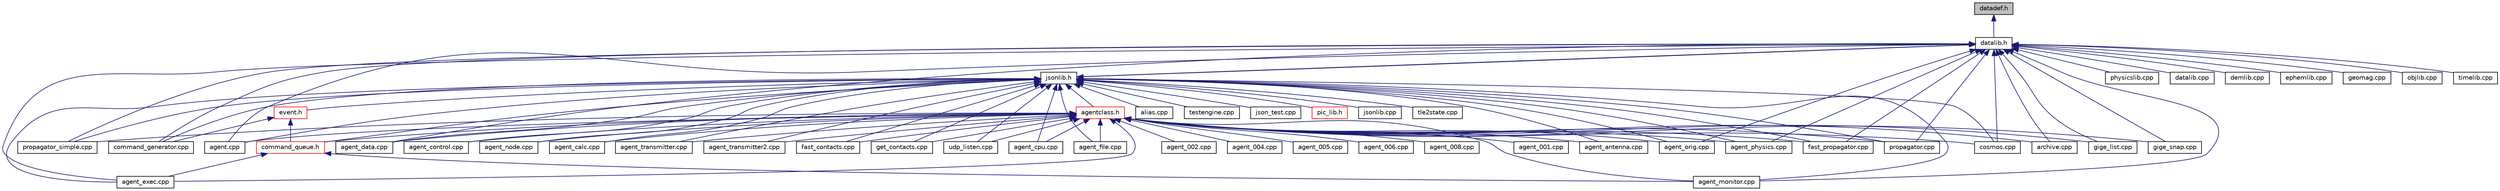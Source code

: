 digraph "datadef.h"
{
 // INTERACTIVE_SVG=YES
  edge [fontname="Helvetica",fontsize="10",labelfontname="Helvetica",labelfontsize="10"];
  node [fontname="Helvetica",fontsize="10",shape=record];
  Node25 [label="datadef.h",height=0.2,width=0.4,color="black", fillcolor="grey75", style="filled", fontcolor="black"];
  Node25 -> Node26 [dir="back",color="midnightblue",fontsize="10",style="solid",fontname="Helvetica"];
  Node26 [label="datalib.h",height=0.2,width=0.4,color="black", fillcolor="white", style="filled",URL="$datalib_8h.html",tooltip="Data Management header file. "];
  Node26 -> Node27 [dir="back",color="midnightblue",fontsize="10",style="solid",fontname="Helvetica"];
  Node27 [label="propagator_simple.cpp",height=0.2,width=0.4,color="black", fillcolor="white", style="filled",URL="$propagator__simple_8cpp.html"];
  Node26 -> Node28 [dir="back",color="midnightblue",fontsize="10",style="solid",fontname="Helvetica"];
  Node28 [label="physicslib.cpp",height=0.2,width=0.4,color="black", fillcolor="white", style="filled",URL="$physicslib_8cpp.html"];
  Node26 -> Node29 [dir="back",color="midnightblue",fontsize="10",style="solid",fontname="Helvetica"];
  Node29 [label="datalib.cpp",height=0.2,width=0.4,color="black", fillcolor="white", style="filled",URL="$datalib_8cpp.html",tooltip="Data support functions. "];
  Node26 -> Node30 [dir="back",color="midnightblue",fontsize="10",style="solid",fontname="Helvetica"];
  Node30 [label="demlib.cpp",height=0.2,width=0.4,color="black", fillcolor="white", style="filled",URL="$demlib_8cpp.html"];
  Node26 -> Node31 [dir="back",color="midnightblue",fontsize="10",style="solid",fontname="Helvetica"];
  Node31 [label="ephemlib.cpp",height=0.2,width=0.4,color="black", fillcolor="white", style="filled",URL="$ephemlib_8cpp.html",tooltip="Ephemeris library source file. "];
  Node26 -> Node32 [dir="back",color="midnightblue",fontsize="10",style="solid",fontname="Helvetica"];
  Node32 [label="geomag.cpp",height=0.2,width=0.4,color="black", fillcolor="white", style="filled",URL="$geomag_8cpp.html"];
  Node26 -> Node33 [dir="back",color="midnightblue",fontsize="10",style="solid",fontname="Helvetica"];
  Node33 [label="jsonlib.h",height=0.2,width=0.4,color="black", fillcolor="white", style="filled",URL="$jsonlib_8h.html",tooltip="JSON Support definitions. "];
  Node33 -> Node34 [dir="back",color="midnightblue",fontsize="10",style="solid",fontname="Helvetica"];
  Node34 [label="agent_calc.cpp",height=0.2,width=0.4,color="black", fillcolor="white", style="filled",URL="$agent__calc_8cpp.html",tooltip="Demonstration calculator Agent. "];
  Node33 -> Node35 [dir="back",color="midnightblue",fontsize="10",style="solid",fontname="Helvetica"];
  Node35 [label="alias.cpp",height=0.2,width=0.4,color="black", fillcolor="white", style="filled",URL="$alias_8cpp.html",tooltip="Example to demonstrate use of cosmos namespace aliases Follow this tutorial for more information tuto..."];
  Node33 -> Node27 [dir="back",color="midnightblue",fontsize="10",style="solid",fontname="Helvetica"];
  Node33 -> Node36 [dir="back",color="midnightblue",fontsize="10",style="solid",fontname="Helvetica"];
  Node36 [label="testengine.cpp",height=0.2,width=0.4,color="black", fillcolor="white", style="filled",URL="$testengine_8cpp.html",tooltip="Command line simulator. "];
  Node33 -> Node37 [dir="back",color="midnightblue",fontsize="10",style="solid",fontname="Helvetica"];
  Node37 [label="json_test.cpp",height=0.2,width=0.4,color="black", fillcolor="white", style="filled",URL="$json__test_8cpp.html"];
  Node33 -> Node38 [dir="back",color="midnightblue",fontsize="10",style="solid",fontname="Helvetica"];
  Node38 [label="agentclass.h",height=0.2,width=0.4,color="red", fillcolor="white", style="filled",URL="$agentclass_8h.html",tooltip="Agent Server and Client header file. "];
  Node38 -> Node39 [dir="back",color="midnightblue",fontsize="10",style="solid",fontname="Helvetica"];
  Node39 [label="agent_001.cpp",height=0.2,width=0.4,color="black", fillcolor="white", style="filled",URL="$agent__001_8cpp.html"];
  Node38 -> Node40 [dir="back",color="midnightblue",fontsize="10",style="solid",fontname="Helvetica"];
  Node40 [label="agent_002.cpp",height=0.2,width=0.4,color="black", fillcolor="white", style="filled",URL="$agent__002_8cpp.html"];
  Node38 -> Node41 [dir="back",color="midnightblue",fontsize="10",style="solid",fontname="Helvetica"];
  Node41 [label="agent_004.cpp",height=0.2,width=0.4,color="black", fillcolor="white", style="filled",URL="$agent__004_8cpp.html"];
  Node38 -> Node42 [dir="back",color="midnightblue",fontsize="10",style="solid",fontname="Helvetica"];
  Node42 [label="agent_005.cpp",height=0.2,width=0.4,color="black", fillcolor="white", style="filled",URL="$agent__005_8cpp.html"];
  Node38 -> Node43 [dir="back",color="midnightblue",fontsize="10",style="solid",fontname="Helvetica"];
  Node43 [label="agent_006.cpp",height=0.2,width=0.4,color="black", fillcolor="white", style="filled",URL="$agent__006_8cpp.html"];
  Node38 -> Node44 [dir="back",color="midnightblue",fontsize="10",style="solid",fontname="Helvetica"];
  Node44 [label="agent_008.cpp",height=0.2,width=0.4,color="black", fillcolor="white", style="filled",URL="$agent__008_8cpp.html"];
  Node38 -> Node34 [dir="back",color="midnightblue",fontsize="10",style="solid",fontname="Helvetica"];
  Node38 -> Node27 [dir="back",color="midnightblue",fontsize="10",style="solid",fontname="Helvetica"];
  Node38 -> Node55 [dir="back",color="midnightblue",fontsize="10",style="solid",fontname="Helvetica"];
  Node55 [label="command_queue.h",height=0.2,width=0.4,color="red", fillcolor="white", style="filled",URL="$command__queue_8h.html",tooltip="Command Queue Class. "];
  Node55 -> Node57 [dir="back",color="midnightblue",fontsize="10",style="solid",fontname="Helvetica"];
  Node57 [label="agent_exec.cpp",height=0.2,width=0.4,color="black", fillcolor="white", style="filled",URL="$agent__exec_8cpp.html",tooltip="Executive Agent source file. "];
  Node55 -> Node58 [dir="back",color="midnightblue",fontsize="10",style="solid",fontname="Helvetica"];
  Node58 [label="agent_monitor.cpp",height=0.2,width=0.4,color="black", fillcolor="white", style="filled",URL="$agent__monitor_8cpp.html"];
  Node38 -> Node59 [dir="back",color="midnightblue",fontsize="10",style="solid",fontname="Helvetica"];
  Node59 [label="agent.cpp",height=0.2,width=0.4,color="black", fillcolor="white", style="filled",URL="$agent_8cpp.html",tooltip="Agent control program source. "];
  Node38 -> Node60 [dir="back",color="midnightblue",fontsize="10",style="solid",fontname="Helvetica"];
  Node60 [label="agent_cpu.cpp",height=0.2,width=0.4,color="black", fillcolor="white", style="filled",URL="$agent__cpu_8cpp.html"];
  Node38 -> Node61 [dir="back",color="midnightblue",fontsize="10",style="solid",fontname="Helvetica"];
  Node61 [label="agent_data.cpp",height=0.2,width=0.4,color="black", fillcolor="white", style="filled",URL="$agent__data_8cpp.html"];
  Node38 -> Node57 [dir="back",color="midnightblue",fontsize="10",style="solid",fontname="Helvetica"];
  Node38 -> Node62 [dir="back",color="midnightblue",fontsize="10",style="solid",fontname="Helvetica"];
  Node62 [label="agent_file.cpp",height=0.2,width=0.4,color="black", fillcolor="white", style="filled",URL="$agent__file_8cpp.html",tooltip="File Transfer Agent source file. "];
  Node38 -> Node58 [dir="back",color="midnightblue",fontsize="10",style="solid",fontname="Helvetica"];
  Node38 -> Node66 [dir="back",color="midnightblue",fontsize="10",style="solid",fontname="Helvetica"];
  Node66 [label="cosmos.cpp",height=0.2,width=0.4,color="black", fillcolor="white", style="filled",URL="$cosmos_8cpp.html"];
  Node38 -> Node67 [dir="back",color="midnightblue",fontsize="10",style="solid",fontname="Helvetica"];
  Node67 [label="agent_antenna.cpp",height=0.2,width=0.4,color="black", fillcolor="white", style="filled",URL="$agent__antenna_8cpp.html",tooltip="Agent Antenna for Satellite Ground Station. "];
  Node38 -> Node68 [dir="back",color="midnightblue",fontsize="10",style="solid",fontname="Helvetica"];
  Node68 [label="agent_control.cpp",height=0.2,width=0.4,color="black", fillcolor="white", style="filled",URL="$agent__control_8cpp.html",tooltip="Agent Control for Satellite Ground Station. "];
  Node38 -> Node73 [dir="back",color="midnightblue",fontsize="10",style="solid",fontname="Helvetica"];
  Node73 [label="agent_node.cpp",height=0.2,width=0.4,color="black", fillcolor="white", style="filled",URL="$agent__node_8cpp.html"];
  Node38 -> Node74 [dir="back",color="midnightblue",fontsize="10",style="solid",fontname="Helvetica"];
  Node74 [label="agent_orig.cpp",height=0.2,width=0.4,color="black", fillcolor="white", style="filled",URL="$agent__orig_8cpp.html"];
  Node38 -> Node75 [dir="back",color="midnightblue",fontsize="10",style="solid",fontname="Helvetica"];
  Node75 [label="agent_physics.cpp",height=0.2,width=0.4,color="black", fillcolor="white", style="filled",URL="$agent__physics_8cpp.html"];
  Node38 -> Node76 [dir="back",color="midnightblue",fontsize="10",style="solid",fontname="Helvetica"];
  Node76 [label="agent_transmitter.cpp",height=0.2,width=0.4,color="black", fillcolor="white", style="filled",URL="$agent__transmitter_8cpp.html"];
  Node38 -> Node77 [dir="back",color="midnightblue",fontsize="10",style="solid",fontname="Helvetica"];
  Node77 [label="agent_transmitter2.cpp",height=0.2,width=0.4,color="black", fillcolor="white", style="filled",URL="$agent__transmitter2_8cpp.html"];
  Node38 -> Node78 [dir="back",color="midnightblue",fontsize="10",style="solid",fontname="Helvetica"];
  Node78 [label="archive.cpp",height=0.2,width=0.4,color="black", fillcolor="white", style="filled",URL="$archive_8cpp.html"];
  Node38 -> Node80 [dir="back",color="midnightblue",fontsize="10",style="solid",fontname="Helvetica"];
  Node80 [label="fast_contacts.cpp",height=0.2,width=0.4,color="black", fillcolor="white", style="filled",URL="$fast__contacts_8cpp.html"];
  Node38 -> Node81 [dir="back",color="midnightblue",fontsize="10",style="solid",fontname="Helvetica"];
  Node81 [label="fast_propagator.cpp",height=0.2,width=0.4,color="black", fillcolor="white", style="filled",URL="$fast__propagator_8cpp.html"];
  Node38 -> Node82 [dir="back",color="midnightblue",fontsize="10",style="solid",fontname="Helvetica"];
  Node82 [label="get_contacts.cpp",height=0.2,width=0.4,color="black", fillcolor="white", style="filled",URL="$get__contacts_8cpp.html"];
  Node38 -> Node83 [dir="back",color="midnightblue",fontsize="10",style="solid",fontname="Helvetica"];
  Node83 [label="gige_list.cpp",height=0.2,width=0.4,color="black", fillcolor="white", style="filled",URL="$gige__list_8cpp.html"];
  Node38 -> Node84 [dir="back",color="midnightblue",fontsize="10",style="solid",fontname="Helvetica"];
  Node84 [label="gige_snap.cpp",height=0.2,width=0.4,color="black", fillcolor="white", style="filled",URL="$gige__snap_8cpp.html"];
  Node38 -> Node87 [dir="back",color="midnightblue",fontsize="10",style="solid",fontname="Helvetica"];
  Node87 [label="propagator.cpp",height=0.2,width=0.4,color="black", fillcolor="white", style="filled",URL="$propagator_8cpp.html"];
  Node38 -> Node88 [dir="back",color="midnightblue",fontsize="10",style="solid",fontname="Helvetica"];
  Node88 [label="udp_listen.cpp",height=0.2,width=0.4,color="black", fillcolor="white", style="filled",URL="$udp__listen_8cpp.html"];
  Node33 -> Node90 [dir="back",color="midnightblue",fontsize="10",style="solid",fontname="Helvetica"];
  Node90 [label="pic_lib.h",height=0.2,width=0.4,color="red", fillcolor="white", style="filled",URL="$pic__lib_8h.html",tooltip="pic include file. "];
  Node33 -> Node55 [dir="back",color="midnightblue",fontsize="10",style="solid",fontname="Helvetica"];
  Node33 -> Node26 [dir="back",color="midnightblue",fontsize="10",style="solid",fontname="Helvetica"];
  Node33 -> Node92 [dir="back",color="midnightblue",fontsize="10",style="solid",fontname="Helvetica"];
  Node92 [label="event.h",height=0.2,width=0.4,color="red", fillcolor="white", style="filled",URL="$event_8h.html",tooltip="Commanding Class. "];
  Node92 -> Node55 [dir="back",color="midnightblue",fontsize="10",style="solid",fontname="Helvetica"];
  Node92 -> Node52 [dir="back",color="midnightblue",fontsize="10",style="solid",fontname="Helvetica"];
  Node52 [label="command_generator.cpp",height=0.2,width=0.4,color="black", fillcolor="white", style="filled",URL="$command__generator_8cpp.html"];
  Node33 -> Node94 [dir="back",color="midnightblue",fontsize="10",style="solid",fontname="Helvetica"];
  Node94 [label="jsonlib.cpp",height=0.2,width=0.4,color="black", fillcolor="white", style="filled",URL="$jsonlib_8cpp.html",tooltip="JSON support source file. "];
  Node33 -> Node59 [dir="back",color="midnightblue",fontsize="10",style="solid",fontname="Helvetica"];
  Node33 -> Node60 [dir="back",color="midnightblue",fontsize="10",style="solid",fontname="Helvetica"];
  Node33 -> Node61 [dir="back",color="midnightblue",fontsize="10",style="solid",fontname="Helvetica"];
  Node33 -> Node57 [dir="back",color="midnightblue",fontsize="10",style="solid",fontname="Helvetica"];
  Node33 -> Node62 [dir="back",color="midnightblue",fontsize="10",style="solid",fontname="Helvetica"];
  Node33 -> Node58 [dir="back",color="midnightblue",fontsize="10",style="solid",fontname="Helvetica"];
  Node33 -> Node66 [dir="back",color="midnightblue",fontsize="10",style="solid",fontname="Helvetica"];
  Node33 -> Node67 [dir="back",color="midnightblue",fontsize="10",style="solid",fontname="Helvetica"];
  Node33 -> Node68 [dir="back",color="midnightblue",fontsize="10",style="solid",fontname="Helvetica"];
  Node33 -> Node73 [dir="back",color="midnightblue",fontsize="10",style="solid",fontname="Helvetica"];
  Node33 -> Node74 [dir="back",color="midnightblue",fontsize="10",style="solid",fontname="Helvetica"];
  Node33 -> Node75 [dir="back",color="midnightblue",fontsize="10",style="solid",fontname="Helvetica"];
  Node33 -> Node76 [dir="back",color="midnightblue",fontsize="10",style="solid",fontname="Helvetica"];
  Node33 -> Node77 [dir="back",color="midnightblue",fontsize="10",style="solid",fontname="Helvetica"];
  Node33 -> Node52 [dir="back",color="midnightblue",fontsize="10",style="solid",fontname="Helvetica"];
  Node33 -> Node80 [dir="back",color="midnightblue",fontsize="10",style="solid",fontname="Helvetica"];
  Node33 -> Node81 [dir="back",color="midnightblue",fontsize="10",style="solid",fontname="Helvetica"];
  Node33 -> Node82 [dir="back",color="midnightblue",fontsize="10",style="solid",fontname="Helvetica"];
  Node33 -> Node87 [dir="back",color="midnightblue",fontsize="10",style="solid",fontname="Helvetica"];
  Node33 -> Node95 [dir="back",color="midnightblue",fontsize="10",style="solid",fontname="Helvetica"];
  Node95 [label="tle2state.cpp",height=0.2,width=0.4,color="black", fillcolor="white", style="filled",URL="$tle2state_8cpp.html"];
  Node33 -> Node88 [dir="back",color="midnightblue",fontsize="10",style="solid",fontname="Helvetica"];
  Node26 -> Node96 [dir="back",color="midnightblue",fontsize="10",style="solid",fontname="Helvetica"];
  Node96 [label="objlib.cpp",height=0.2,width=0.4,color="black", fillcolor="white", style="filled",URL="$objlib_8cpp.html"];
  Node26 -> Node97 [dir="back",color="midnightblue",fontsize="10",style="solid",fontname="Helvetica"];
  Node97 [label="timelib.cpp",height=0.2,width=0.4,color="black", fillcolor="white", style="filled",URL="$timelib_8cpp.html",tooltip="Time handling library source file. "];
  Node26 -> Node59 [dir="back",color="midnightblue",fontsize="10",style="solid",fontname="Helvetica"];
  Node26 -> Node61 [dir="back",color="midnightblue",fontsize="10",style="solid",fontname="Helvetica"];
  Node26 -> Node57 [dir="back",color="midnightblue",fontsize="10",style="solid",fontname="Helvetica"];
  Node26 -> Node58 [dir="back",color="midnightblue",fontsize="10",style="solid",fontname="Helvetica"];
  Node26 -> Node66 [dir="back",color="midnightblue",fontsize="10",style="solid",fontname="Helvetica"];
  Node26 -> Node74 [dir="back",color="midnightblue",fontsize="10",style="solid",fontname="Helvetica"];
  Node26 -> Node75 [dir="back",color="midnightblue",fontsize="10",style="solid",fontname="Helvetica"];
  Node26 -> Node78 [dir="back",color="midnightblue",fontsize="10",style="solid",fontname="Helvetica"];
  Node26 -> Node52 [dir="back",color="midnightblue",fontsize="10",style="solid",fontname="Helvetica"];
  Node26 -> Node81 [dir="back",color="midnightblue",fontsize="10",style="solid",fontname="Helvetica"];
  Node26 -> Node83 [dir="back",color="midnightblue",fontsize="10",style="solid",fontname="Helvetica"];
  Node26 -> Node84 [dir="back",color="midnightblue",fontsize="10",style="solid",fontname="Helvetica"];
  Node26 -> Node87 [dir="back",color="midnightblue",fontsize="10",style="solid",fontname="Helvetica"];
}
